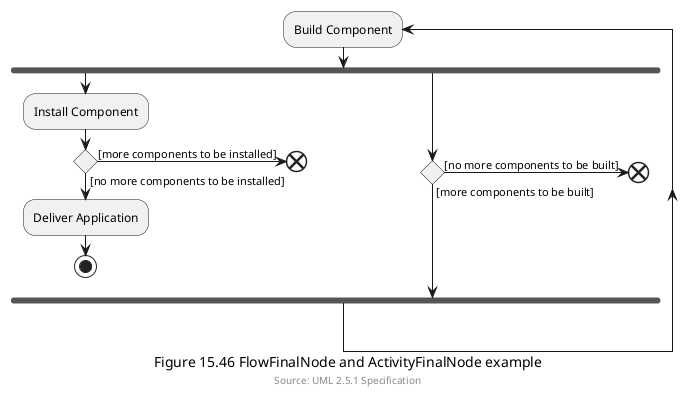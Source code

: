 @startuml
repeat :Build Component;
fork
:Install Component;
  if() then([no more components to be installed])
    :Deliver Application;
    stop
  else([more components to be installed])
    end
  endif
fork again
if() then([no more components to be built])
  end
else([more components to be built])
endif
endfork

caption Figure 15.46 FlowFinalNode and ActivityFinalNode example
footer Source: UML 2.5.1 Specification
@enduml

